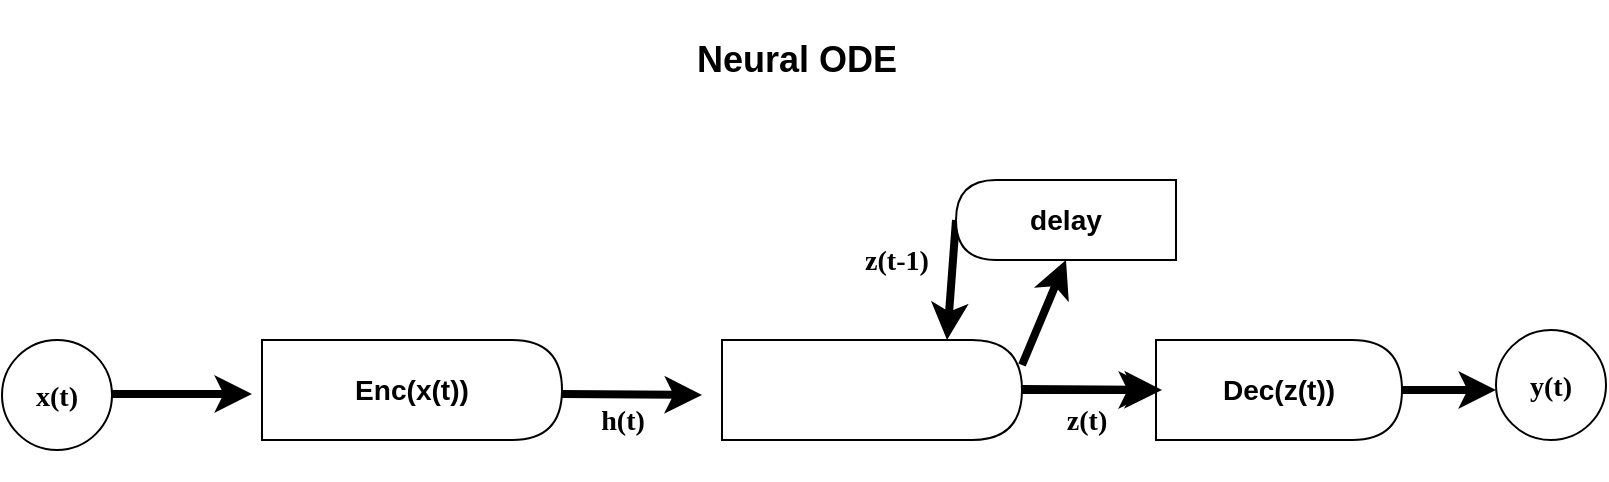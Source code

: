 <mxfile>
    <diagram id="YiIkF-2sutNQl_0Lsw5V" name="Page-1">
        <mxGraphModel dx="1055" dy="581" grid="1" gridSize="10" guides="1" tooltips="1" connect="1" arrows="1" fold="1" page="1" pageScale="1" pageWidth="827" pageHeight="1169" math="0" shadow="0">
            <root>
                <mxCell id="0"/>
                <mxCell id="1" parent="0"/>
                <mxCell id="2" value="&lt;h3&gt;Enc(x(t))&lt;/h3&gt;" style="shape=delay;whiteSpace=wrap;html=1;" vertex="1" parent="1">
                    <mxGeometry x="143" y="180" width="150" height="50" as="geometry"/>
                </mxCell>
                <mxCell id="3" value="&lt;h3&gt;&lt;font face=&quot;Georgia&quot;&gt;x(t)&lt;/font&gt;&lt;/h3&gt;" style="ellipse;whiteSpace=wrap;html=1;aspect=fixed;" vertex="1" parent="1">
                    <mxGeometry x="13" y="180" width="55" height="55" as="geometry"/>
                </mxCell>
                <mxCell id="4" value="" style="endArrow=classic;html=1;strokeWidth=4;" edge="1" parent="1">
                    <mxGeometry width="50" height="50" relative="1" as="geometry">
                        <mxPoint x="68" y="207" as="sourcePoint"/>
                        <mxPoint x="138" y="207" as="targetPoint"/>
                    </mxGeometry>
                </mxCell>
                <mxCell id="5" style="edgeStyle=none;html=1;exitX=1;exitY=0.5;exitDx=0;exitDy=0;entryX=0.75;entryY=0;entryDx=0;entryDy=0;strokeWidth=4;fontFamily=Georgia;" edge="1" source="6" target="11" parent="1">
                    <mxGeometry relative="1" as="geometry"/>
                </mxCell>
                <mxCell id="6" value="&lt;h3&gt;delay&lt;/h3&gt;" style="shape=delay;whiteSpace=wrap;html=1;direction=west;" vertex="1" parent="1">
                    <mxGeometry x="490" y="100" width="110" height="40" as="geometry"/>
                </mxCell>
                <mxCell id="7" value="" style="endArrow=classic;html=1;strokeWidth=4;" edge="1" parent="1">
                    <mxGeometry width="50" height="50" relative="1" as="geometry">
                        <mxPoint x="293" y="207" as="sourcePoint"/>
                        <mxPoint x="363" y="207.5" as="targetPoint"/>
                    </mxGeometry>
                </mxCell>
                <mxCell id="8" value="&lt;h3&gt;h(t)&lt;/h3&gt;" style="text;html=1;align=center;verticalAlign=middle;resizable=0;points=[];autosize=1;strokeColor=none;fillColor=none;fontFamily=Georgia;" vertex="1" parent="1">
                    <mxGeometry x="298" y="190" width="50" height="60" as="geometry"/>
                </mxCell>
                <mxCell id="9" value="" style="edgeStyle=none;html=1;strokeWidth=4;fontFamily=Georgia;" edge="1" source="11" target="13" parent="1">
                    <mxGeometry relative="1" as="geometry"/>
                </mxCell>
                <mxCell id="10" style="edgeStyle=none;html=1;exitX=1;exitY=0.25;exitDx=0;exitDy=0;entryX=0.5;entryY=0;entryDx=0;entryDy=0;strokeWidth=4;fontFamily=Georgia;" edge="1" source="11" target="6" parent="1">
                    <mxGeometry relative="1" as="geometry"/>
                </mxCell>
                <mxCell id="11" value="&lt;h3&gt;&lt;br&gt;&lt;/h3&gt;" style="shape=delay;whiteSpace=wrap;html=1;" vertex="1" parent="1">
                    <mxGeometry x="373" y="180" width="150" height="50" as="geometry"/>
                </mxCell>
                <mxCell id="12" style="edgeStyle=none;html=1;strokeWidth=4;fontFamily=Georgia;" edge="1" source="13" parent="1">
                    <mxGeometry relative="1" as="geometry">
                        <mxPoint x="760" y="205" as="targetPoint"/>
                    </mxGeometry>
                </mxCell>
                <mxCell id="13" value="&lt;h3&gt;Dec(z(t))&lt;/h3&gt;" style="shape=delay;whiteSpace=wrap;html=1;" vertex="1" parent="1">
                    <mxGeometry x="590" y="180" width="123" height="50" as="geometry"/>
                </mxCell>
                <mxCell id="14" value="" style="endArrow=classic;html=1;strokeWidth=4;" edge="1" parent="1">
                    <mxGeometry width="50" height="50" relative="1" as="geometry">
                        <mxPoint x="523" y="204.5" as="sourcePoint"/>
                        <mxPoint x="593" y="205" as="targetPoint"/>
                    </mxGeometry>
                </mxCell>
                <mxCell id="15" value="&lt;h3&gt;z(t)&lt;/h3&gt;" style="text;html=1;align=center;verticalAlign=middle;resizable=0;points=[];autosize=1;strokeColor=none;fillColor=none;fontFamily=Georgia;" vertex="1" parent="1">
                    <mxGeometry x="530" y="190" width="50" height="60" as="geometry"/>
                </mxCell>
                <mxCell id="16" value="&lt;h3&gt;z(t-1)&lt;/h3&gt;" style="text;html=1;align=center;verticalAlign=middle;resizable=0;points=[];autosize=1;strokeColor=none;fillColor=none;fontFamily=Georgia;" vertex="1" parent="1">
                    <mxGeometry x="430" y="110" width="60" height="60" as="geometry"/>
                </mxCell>
                <mxCell id="17" value="&lt;h3&gt;&lt;font face=&quot;Georgia&quot;&gt;y(t)&lt;/font&gt;&lt;/h3&gt;" style="ellipse;whiteSpace=wrap;html=1;aspect=fixed;" vertex="1" parent="1">
                    <mxGeometry x="760" y="175" width="55" height="55" as="geometry"/>
                </mxCell>
                <mxCell id="18" value="&lt;h2&gt;Neural ODE&lt;/h2&gt;" style="text;html=1;align=center;verticalAlign=middle;resizable=0;points=[];autosize=1;strokeColor=none;fillColor=none;" vertex="1" parent="1">
                    <mxGeometry x="350" y="10" width="120" height="60" as="geometry"/>
                </mxCell>
            </root>
        </mxGraphModel>
    </diagram>
</mxfile>